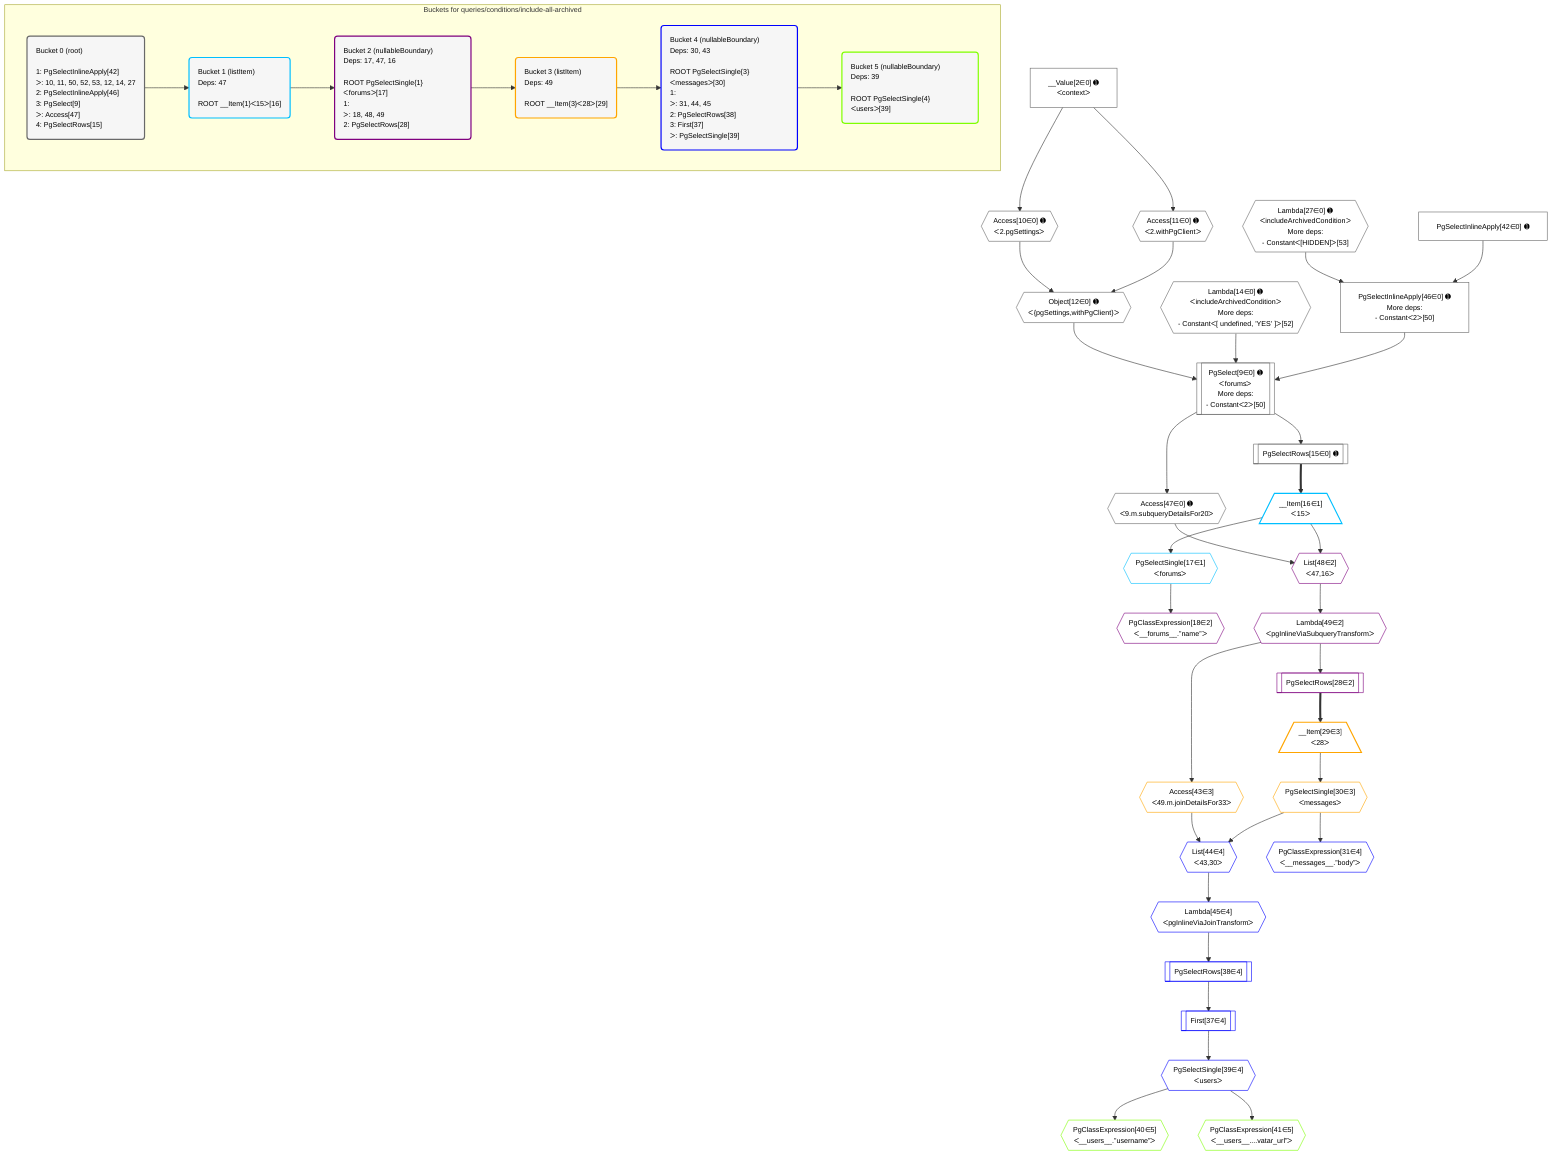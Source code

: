 %%{init: {'themeVariables': { 'fontSize': '12px'}}}%%
graph TD
    classDef path fill:#eee,stroke:#000,color:#000
    classDef plan fill:#fff,stroke-width:1px,color:#000
    classDef itemplan fill:#fff,stroke-width:2px,color:#000
    classDef unbatchedplan fill:#dff,stroke-width:1px,color:#000
    classDef sideeffectplan fill:#fcc,stroke-width:2px,color:#000
    classDef bucket fill:#f6f6f6,color:#000,stroke-width:2px,text-align:left

    subgraph "Buckets for queries/conditions/include-all-archived"
    Bucket0("Bucket 0 (root)<br /><br />1: PgSelectInlineApply[42]<br />ᐳ: 10, 11, 50, 52, 53, 12, 14, 27<br />2: PgSelectInlineApply[46]<br />3: PgSelect[9]<br />ᐳ: Access[47]<br />4: PgSelectRows[15]"):::bucket
    Bucket1("Bucket 1 (listItem)<br />Deps: 47<br /><br />ROOT __Item{1}ᐸ15ᐳ[16]"):::bucket
    Bucket2("Bucket 2 (nullableBoundary)<br />Deps: 17, 47, 16<br /><br />ROOT PgSelectSingle{1}ᐸforumsᐳ[17]<br />1: <br />ᐳ: 18, 48, 49<br />2: PgSelectRows[28]"):::bucket
    Bucket3("Bucket 3 (listItem)<br />Deps: 49<br /><br />ROOT __Item{3}ᐸ28ᐳ[29]"):::bucket
    Bucket4("Bucket 4 (nullableBoundary)<br />Deps: 30, 43<br /><br />ROOT PgSelectSingle{3}ᐸmessagesᐳ[30]<br />1: <br />ᐳ: 31, 44, 45<br />2: PgSelectRows[38]<br />3: First[37]<br />ᐳ: PgSelectSingle[39]"):::bucket
    Bucket5("Bucket 5 (nullableBoundary)<br />Deps: 39<br /><br />ROOT PgSelectSingle{4}ᐸusersᐳ[39]"):::bucket
    end
    Bucket0 --> Bucket1
    Bucket1 --> Bucket2
    Bucket2 --> Bucket3
    Bucket3 --> Bucket4
    Bucket4 --> Bucket5

    %% plan dependencies
    PgSelect9[["PgSelect[9∈0] ➊<br />ᐸforumsᐳ<br />More deps:<br />- Constantᐸ2ᐳ[50]"]]:::plan
    Object12{{"Object[12∈0] ➊<br />ᐸ{pgSettings,withPgClient}ᐳ"}}:::plan
    Lambda14{{"Lambda[14∈0] ➊<br />ᐸincludeArchivedConditionᐳ<br />More deps:<br />- Constantᐸ[ undefined, 'YES' ]ᐳ[52]"}}:::plan
    PgSelectInlineApply46["PgSelectInlineApply[46∈0] ➊<br />More deps:<br />- Constantᐸ2ᐳ[50]"]:::plan
    Object12 & Lambda14 & PgSelectInlineApply46 --> PgSelect9
    Lambda27{{"Lambda[27∈0] ➊<br />ᐸincludeArchivedConditionᐳ<br />More deps:<br />- Constantᐸ[HIDDEN]ᐳ[53]"}}:::plan
    PgSelectInlineApply42["PgSelectInlineApply[42∈0] ➊"]:::plan
    Lambda27 & PgSelectInlineApply42 --> PgSelectInlineApply46
    Access10{{"Access[10∈0] ➊<br />ᐸ2.pgSettingsᐳ"}}:::plan
    Access11{{"Access[11∈0] ➊<br />ᐸ2.withPgClientᐳ"}}:::plan
    Access10 & Access11 --> Object12
    __Value2["__Value[2∈0] ➊<br />ᐸcontextᐳ"]:::plan
    __Value2 --> Access10
    __Value2 --> Access11
    PgSelectRows15[["PgSelectRows[15∈0] ➊"]]:::plan
    PgSelect9 --> PgSelectRows15
    Access47{{"Access[47∈0] ➊<br />ᐸ9.m.subqueryDetailsFor20ᐳ"}}:::plan
    PgSelect9 --> Access47
    __Item16[/"__Item[16∈1]<br />ᐸ15ᐳ"\]:::itemplan
    PgSelectRows15 ==> __Item16
    PgSelectSingle17{{"PgSelectSingle[17∈1]<br />ᐸforumsᐳ"}}:::plan
    __Item16 --> PgSelectSingle17
    List48{{"List[48∈2]<br />ᐸ47,16ᐳ"}}:::plan
    Access47 & __Item16 --> List48
    PgClassExpression18{{"PgClassExpression[18∈2]<br />ᐸ__forums__.”name”ᐳ"}}:::plan
    PgSelectSingle17 --> PgClassExpression18
    PgSelectRows28[["PgSelectRows[28∈2]"]]:::plan
    Lambda49{{"Lambda[49∈2]<br />ᐸpgInlineViaSubqueryTransformᐳ"}}:::plan
    Lambda49 --> PgSelectRows28
    List48 --> Lambda49
    __Item29[/"__Item[29∈3]<br />ᐸ28ᐳ"\]:::itemplan
    PgSelectRows28 ==> __Item29
    PgSelectSingle30{{"PgSelectSingle[30∈3]<br />ᐸmessagesᐳ"}}:::plan
    __Item29 --> PgSelectSingle30
    Access43{{"Access[43∈3]<br />ᐸ49.m.joinDetailsFor33ᐳ"}}:::plan
    Lambda49 --> Access43
    List44{{"List[44∈4]<br />ᐸ43,30ᐳ"}}:::plan
    Access43 & PgSelectSingle30 --> List44
    PgClassExpression31{{"PgClassExpression[31∈4]<br />ᐸ__messages__.”body”ᐳ"}}:::plan
    PgSelectSingle30 --> PgClassExpression31
    First37[["First[37∈4]"]]:::plan
    PgSelectRows38[["PgSelectRows[38∈4]"]]:::plan
    PgSelectRows38 --> First37
    Lambda45{{"Lambda[45∈4]<br />ᐸpgInlineViaJoinTransformᐳ"}}:::plan
    Lambda45 --> PgSelectRows38
    PgSelectSingle39{{"PgSelectSingle[39∈4]<br />ᐸusersᐳ"}}:::plan
    First37 --> PgSelectSingle39
    List44 --> Lambda45
    PgClassExpression40{{"PgClassExpression[40∈5]<br />ᐸ__users__.”username”ᐳ"}}:::plan
    PgSelectSingle39 --> PgClassExpression40
    PgClassExpression41{{"PgClassExpression[41∈5]<br />ᐸ__users__....vatar_url”ᐳ"}}:::plan
    PgSelectSingle39 --> PgClassExpression41

    %% define steps
    classDef bucket0 stroke:#696969
    class Bucket0,__Value2,PgSelect9,Access10,Access11,Object12,Lambda14,PgSelectRows15,Lambda27,PgSelectInlineApply42,PgSelectInlineApply46,Access47 bucket0
    classDef bucket1 stroke:#00bfff
    class Bucket1,__Item16,PgSelectSingle17 bucket1
    classDef bucket2 stroke:#7f007f
    class Bucket2,PgClassExpression18,PgSelectRows28,List48,Lambda49 bucket2
    classDef bucket3 stroke:#ffa500
    class Bucket3,__Item29,PgSelectSingle30,Access43 bucket3
    classDef bucket4 stroke:#0000ff
    class Bucket4,PgClassExpression31,First37,PgSelectRows38,PgSelectSingle39,List44,Lambda45 bucket4
    classDef bucket5 stroke:#7fff00
    class Bucket5,PgClassExpression40,PgClassExpression41 bucket5